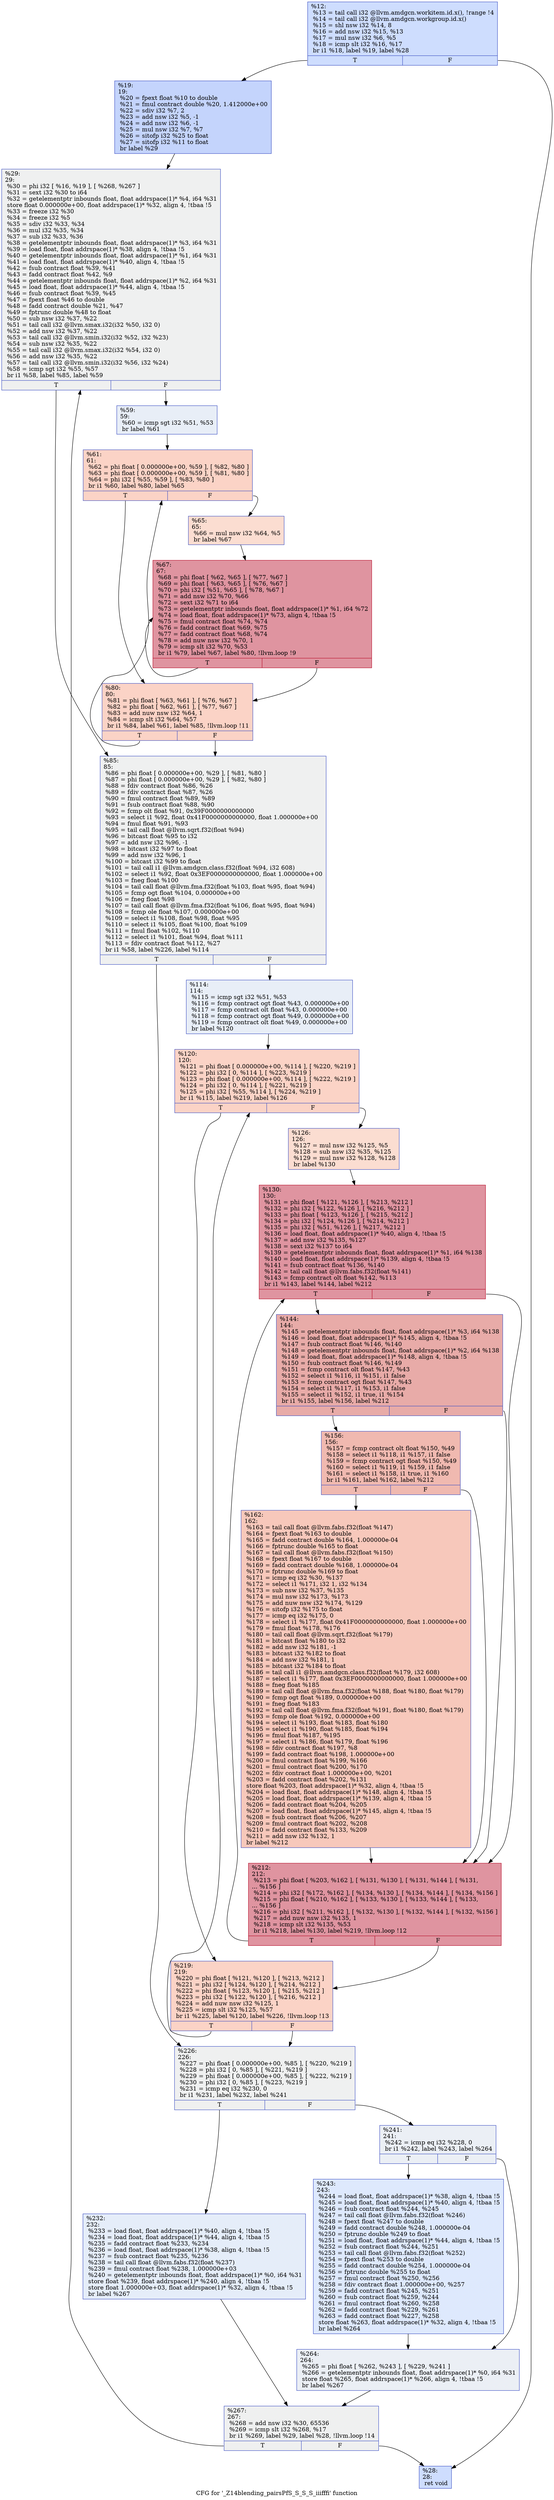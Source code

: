 digraph "CFG for '_Z14blending_pairsPfS_S_S_S_iiifffi' function" {
	label="CFG for '_Z14blending_pairsPfS_S_S_S_iiifffi' function";

	Node0x5bd2a00 [shape=record,color="#3d50c3ff", style=filled, fillcolor="#8fb1fe70",label="{%12:\l  %13 = tail call i32 @llvm.amdgcn.workitem.id.x(), !range !4\l  %14 = tail call i32 @llvm.amdgcn.workgroup.id.x()\l  %15 = shl nsw i32 %14, 8\l  %16 = add nsw i32 %15, %13\l  %17 = mul nsw i32 %6, %5\l  %18 = icmp slt i32 %16, %17\l  br i1 %18, label %19, label %28\l|{<s0>T|<s1>F}}"];
	Node0x5bd2a00:s0 -> Node0x5bd4e40;
	Node0x5bd2a00:s1 -> Node0x5bd4ed0;
	Node0x5bd4e40 [shape=record,color="#3d50c3ff", style=filled, fillcolor="#7a9df870",label="{%19:\l19:                                               \l  %20 = fpext float %10 to double\l  %21 = fmul contract double %20, 1.412000e+00\l  %22 = sdiv i32 %7, 2\l  %23 = add nsw i32 %5, -1\l  %24 = add nsw i32 %6, -1\l  %25 = mul nsw i32 %7, %7\l  %26 = sitofp i32 %25 to float\l  %27 = sitofp i32 %11 to float\l  br label %29\l}"];
	Node0x5bd4e40 -> Node0x5bd5ea0;
	Node0x5bd4ed0 [shape=record,color="#3d50c3ff", style=filled, fillcolor="#8fb1fe70",label="{%28:\l28:                                               \l  ret void\l}"];
	Node0x5bd5ea0 [shape=record,color="#3d50c3ff", style=filled, fillcolor="#dbdcde70",label="{%29:\l29:                                               \l  %30 = phi i32 [ %16, %19 ], [ %268, %267 ]\l  %31 = sext i32 %30 to i64\l  %32 = getelementptr inbounds float, float addrspace(1)* %4, i64 %31\l  store float 0.000000e+00, float addrspace(1)* %32, align 4, !tbaa !5\l  %33 = freeze i32 %30\l  %34 = freeze i32 %5\l  %35 = sdiv i32 %33, %34\l  %36 = mul i32 %35, %34\l  %37 = sub i32 %33, %36\l  %38 = getelementptr inbounds float, float addrspace(1)* %3, i64 %31\l  %39 = load float, float addrspace(1)* %38, align 4, !tbaa !5\l  %40 = getelementptr inbounds float, float addrspace(1)* %1, i64 %31\l  %41 = load float, float addrspace(1)* %40, align 4, !tbaa !5\l  %42 = fsub contract float %39, %41\l  %43 = fadd contract float %42, %9\l  %44 = getelementptr inbounds float, float addrspace(1)* %2, i64 %31\l  %45 = load float, float addrspace(1)* %44, align 4, !tbaa !5\l  %46 = fsub contract float %39, %45\l  %47 = fpext float %46 to double\l  %48 = fadd contract double %21, %47\l  %49 = fptrunc double %48 to float\l  %50 = sub nsw i32 %37, %22\l  %51 = tail call i32 @llvm.smax.i32(i32 %50, i32 0)\l  %52 = add nsw i32 %37, %22\l  %53 = tail call i32 @llvm.smin.i32(i32 %52, i32 %23)\l  %54 = sub nsw i32 %35, %22\l  %55 = tail call i32 @llvm.smax.i32(i32 %54, i32 0)\l  %56 = add nsw i32 %35, %22\l  %57 = tail call i32 @llvm.smin.i32(i32 %56, i32 %24)\l  %58 = icmp sgt i32 %55, %57\l  br i1 %58, label %85, label %59\l|{<s0>T|<s1>F}}"];
	Node0x5bd5ea0:s0 -> Node0x5bd7e60;
	Node0x5bd5ea0:s1 -> Node0x5bd7ef0;
	Node0x5bd7ef0 [shape=record,color="#3d50c3ff", style=filled, fillcolor="#cbd8ee70",label="{%59:\l59:                                               \l  %60 = icmp sgt i32 %51, %53\l  br label %61\l}"];
	Node0x5bd7ef0 -> Node0x5bd80c0;
	Node0x5bd80c0 [shape=record,color="#3d50c3ff", style=filled, fillcolor="#f59c7d70",label="{%61:\l61:                                               \l  %62 = phi float [ 0.000000e+00, %59 ], [ %82, %80 ]\l  %63 = phi float [ 0.000000e+00, %59 ], [ %81, %80 ]\l  %64 = phi i32 [ %55, %59 ], [ %83, %80 ]\l  br i1 %60, label %80, label %65\l|{<s0>T|<s1>F}}"];
	Node0x5bd80c0:s0 -> Node0x5bd8180;
	Node0x5bd80c0:s1 -> Node0x5bd6230;
	Node0x5bd6230 [shape=record,color="#3d50c3ff", style=filled, fillcolor="#f7b39670",label="{%65:\l65:                                               \l  %66 = mul nsw i32 %64, %5\l  br label %67\l}"];
	Node0x5bd6230 -> Node0x5bd8910;
	Node0x5bd8910 [shape=record,color="#b70d28ff", style=filled, fillcolor="#b70d2870",label="{%67:\l67:                                               \l  %68 = phi float [ %62, %65 ], [ %77, %67 ]\l  %69 = phi float [ %63, %65 ], [ %76, %67 ]\l  %70 = phi i32 [ %51, %65 ], [ %78, %67 ]\l  %71 = add nsw i32 %70, %66\l  %72 = sext i32 %71 to i64\l  %73 = getelementptr inbounds float, float addrspace(1)* %1, i64 %72\l  %74 = load float, float addrspace(1)* %73, align 4, !tbaa !5\l  %75 = fmul contract float %74, %74\l  %76 = fadd contract float %69, %75\l  %77 = fadd contract float %68, %74\l  %78 = add nuw nsw i32 %70, 1\l  %79 = icmp slt i32 %70, %53\l  br i1 %79, label %67, label %80, !llvm.loop !9\l|{<s0>T|<s1>F}}"];
	Node0x5bd8910:s0 -> Node0x5bd8910;
	Node0x5bd8910:s1 -> Node0x5bd8180;
	Node0x5bd8180 [shape=record,color="#3d50c3ff", style=filled, fillcolor="#f59c7d70",label="{%80:\l80:                                               \l  %81 = phi float [ %63, %61 ], [ %76, %67 ]\l  %82 = phi float [ %62, %61 ], [ %77, %67 ]\l  %83 = add nuw nsw i32 %64, 1\l  %84 = icmp slt i32 %64, %57\l  br i1 %84, label %61, label %85, !llvm.loop !11\l|{<s0>T|<s1>F}}"];
	Node0x5bd8180:s0 -> Node0x5bd80c0;
	Node0x5bd8180:s1 -> Node0x5bd7e60;
	Node0x5bd7e60 [shape=record,color="#3d50c3ff", style=filled, fillcolor="#dbdcde70",label="{%85:\l85:                                               \l  %86 = phi float [ 0.000000e+00, %29 ], [ %81, %80 ]\l  %87 = phi float [ 0.000000e+00, %29 ], [ %82, %80 ]\l  %88 = fdiv contract float %86, %26\l  %89 = fdiv contract float %87, %26\l  %90 = fmul contract float %89, %89\l  %91 = fsub contract float %88, %90\l  %92 = fcmp olt float %91, 0x39F0000000000000\l  %93 = select i1 %92, float 0x41F0000000000000, float 1.000000e+00\l  %94 = fmul float %91, %93\l  %95 = tail call float @llvm.sqrt.f32(float %94)\l  %96 = bitcast float %95 to i32\l  %97 = add nsw i32 %96, -1\l  %98 = bitcast i32 %97 to float\l  %99 = add nsw i32 %96, 1\l  %100 = bitcast i32 %99 to float\l  %101 = tail call i1 @llvm.amdgcn.class.f32(float %94, i32 608)\l  %102 = select i1 %92, float 0x3EF0000000000000, float 1.000000e+00\l  %103 = fneg float %100\l  %104 = tail call float @llvm.fma.f32(float %103, float %95, float %94)\l  %105 = fcmp ogt float %104, 0.000000e+00\l  %106 = fneg float %98\l  %107 = tail call float @llvm.fma.f32(float %106, float %95, float %94)\l  %108 = fcmp ole float %107, 0.000000e+00\l  %109 = select i1 %108, float %98, float %95\l  %110 = select i1 %105, float %100, float %109\l  %111 = fmul float %102, %110\l  %112 = select i1 %101, float %94, float %111\l  %113 = fdiv contract float %112, %27\l  br i1 %58, label %226, label %114\l|{<s0>T|<s1>F}}"];
	Node0x5bd7e60:s0 -> Node0x5bdac20;
	Node0x5bd7e60:s1 -> Node0x5bdacb0;
	Node0x5bdacb0 [shape=record,color="#3d50c3ff", style=filled, fillcolor="#cbd8ee70",label="{%114:\l114:                                              \l  %115 = icmp sgt i32 %51, %53\l  %116 = fcmp contract ogt float %43, 0.000000e+00\l  %117 = fcmp contract olt float %43, 0.000000e+00\l  %118 = fcmp contract ogt float %49, 0.000000e+00\l  %119 = fcmp contract olt float %49, 0.000000e+00\l  br label %120\l}"];
	Node0x5bdacb0 -> Node0x5bdb0c0;
	Node0x5bdb0c0 [shape=record,color="#3d50c3ff", style=filled, fillcolor="#f59c7d70",label="{%120:\l120:                                              \l  %121 = phi float [ 0.000000e+00, %114 ], [ %220, %219 ]\l  %122 = phi i32 [ 0, %114 ], [ %223, %219 ]\l  %123 = phi float [ 0.000000e+00, %114 ], [ %222, %219 ]\l  %124 = phi i32 [ 0, %114 ], [ %221, %219 ]\l  %125 = phi i32 [ %55, %114 ], [ %224, %219 ]\l  br i1 %115, label %219, label %126\l|{<s0>T|<s1>F}}"];
	Node0x5bdb0c0:s0 -> Node0x5bdb180;
	Node0x5bdb0c0:s1 -> Node0x5bdb740;
	Node0x5bdb740 [shape=record,color="#3d50c3ff", style=filled, fillcolor="#f7b39670",label="{%126:\l126:                                              \l  %127 = mul nsw i32 %125, %5\l  %128 = sub nsw i32 %35, %125\l  %129 = mul nsw i32 %128, %128\l  br label %130\l}"];
	Node0x5bdb740 -> Node0x5bd8590;
	Node0x5bd8590 [shape=record,color="#b70d28ff", style=filled, fillcolor="#b70d2870",label="{%130:\l130:                                              \l  %131 = phi float [ %121, %126 ], [ %213, %212 ]\l  %132 = phi i32 [ %122, %126 ], [ %216, %212 ]\l  %133 = phi float [ %123, %126 ], [ %215, %212 ]\l  %134 = phi i32 [ %124, %126 ], [ %214, %212 ]\l  %135 = phi i32 [ %51, %126 ], [ %217, %212 ]\l  %136 = load float, float addrspace(1)* %40, align 4, !tbaa !5\l  %137 = add nsw i32 %135, %127\l  %138 = sext i32 %137 to i64\l  %139 = getelementptr inbounds float, float addrspace(1)* %1, i64 %138\l  %140 = load float, float addrspace(1)* %139, align 4, !tbaa !5\l  %141 = fsub contract float %136, %140\l  %142 = tail call float @llvm.fabs.f32(float %141)\l  %143 = fcmp contract olt float %142, %113\l  br i1 %143, label %144, label %212\l|{<s0>T|<s1>F}}"];
	Node0x5bd8590:s0 -> Node0x5bdcab0;
	Node0x5bd8590:s1 -> Node0x5bd8680;
	Node0x5bdcab0 [shape=record,color="#3d50c3ff", style=filled, fillcolor="#cc403a70",label="{%144:\l144:                                              \l  %145 = getelementptr inbounds float, float addrspace(1)* %3, i64 %138\l  %146 = load float, float addrspace(1)* %145, align 4, !tbaa !5\l  %147 = fsub contract float %146, %140\l  %148 = getelementptr inbounds float, float addrspace(1)* %2, i64 %138\l  %149 = load float, float addrspace(1)* %148, align 4, !tbaa !5\l  %150 = fsub contract float %146, %149\l  %151 = fcmp contract olt float %147, %43\l  %152 = select i1 %116, i1 %151, i1 false\l  %153 = fcmp contract ogt float %147, %43\l  %154 = select i1 %117, i1 %153, i1 false\l  %155 = select i1 %152, i1 true, i1 %154\l  br i1 %155, label %156, label %212\l|{<s0>T|<s1>F}}"];
	Node0x5bdcab0:s0 -> Node0x5bdd2c0;
	Node0x5bdcab0:s1 -> Node0x5bd8680;
	Node0x5bdd2c0 [shape=record,color="#3d50c3ff", style=filled, fillcolor="#de614d70",label="{%156:\l156:                                              \l  %157 = fcmp contract olt float %150, %49\l  %158 = select i1 %118, i1 %157, i1 false\l  %159 = fcmp contract ogt float %150, %49\l  %160 = select i1 %119, i1 %159, i1 false\l  %161 = select i1 %158, i1 true, i1 %160\l  br i1 %161, label %162, label %212\l|{<s0>T|<s1>F}}"];
	Node0x5bdd2c0:s0 -> Node0x5bdd6f0;
	Node0x5bdd2c0:s1 -> Node0x5bd8680;
	Node0x5bdd6f0 [shape=record,color="#3d50c3ff", style=filled, fillcolor="#ed836670",label="{%162:\l162:                                              \l  %163 = tail call float @llvm.fabs.f32(float %147)\l  %164 = fpext float %163 to double\l  %165 = fadd contract double %164, 1.000000e-04\l  %166 = fptrunc double %165 to float\l  %167 = tail call float @llvm.fabs.f32(float %150)\l  %168 = fpext float %167 to double\l  %169 = fadd contract double %168, 1.000000e-04\l  %170 = fptrunc double %169 to float\l  %171 = icmp eq i32 %30, %137\l  %172 = select i1 %171, i32 1, i32 %134\l  %173 = sub nsw i32 %37, %135\l  %174 = mul nsw i32 %173, %173\l  %175 = add nuw nsw i32 %174, %129\l  %176 = sitofp i32 %175 to float\l  %177 = icmp eq i32 %175, 0\l  %178 = select i1 %177, float 0x41F0000000000000, float 1.000000e+00\l  %179 = fmul float %178, %176\l  %180 = tail call float @llvm.sqrt.f32(float %179)\l  %181 = bitcast float %180 to i32\l  %182 = add nsw i32 %181, -1\l  %183 = bitcast i32 %182 to float\l  %184 = add nsw i32 %181, 1\l  %185 = bitcast i32 %184 to float\l  %186 = tail call i1 @llvm.amdgcn.class.f32(float %179, i32 608)\l  %187 = select i1 %177, float 0x3EF0000000000000, float 1.000000e+00\l  %188 = fneg float %185\l  %189 = tail call float @llvm.fma.f32(float %188, float %180, float %179)\l  %190 = fcmp ogt float %189, 0.000000e+00\l  %191 = fneg float %183\l  %192 = tail call float @llvm.fma.f32(float %191, float %180, float %179)\l  %193 = fcmp ole float %192, 0.000000e+00\l  %194 = select i1 %193, float %183, float %180\l  %195 = select i1 %190, float %185, float %194\l  %196 = fmul float %187, %195\l  %197 = select i1 %186, float %179, float %196\l  %198 = fdiv contract float %197, %8\l  %199 = fadd contract float %198, 1.000000e+00\l  %200 = fmul contract float %199, %166\l  %201 = fmul contract float %200, %170\l  %202 = fdiv contract float 1.000000e+00, %201\l  %203 = fadd contract float %202, %131\l  store float %203, float addrspace(1)* %32, align 4, !tbaa !5\l  %204 = load float, float addrspace(1)* %148, align 4, !tbaa !5\l  %205 = load float, float addrspace(1)* %139, align 4, !tbaa !5\l  %206 = fadd contract float %204, %205\l  %207 = load float, float addrspace(1)* %145, align 4, !tbaa !5\l  %208 = fsub contract float %206, %207\l  %209 = fmul contract float %202, %208\l  %210 = fadd contract float %133, %209\l  %211 = add nsw i32 %132, 1\l  br label %212\l}"];
	Node0x5bdd6f0 -> Node0x5bd8680;
	Node0x5bd8680 [shape=record,color="#b70d28ff", style=filled, fillcolor="#b70d2870",label="{%212:\l212:                                              \l  %213 = phi float [ %203, %162 ], [ %131, %130 ], [ %131, %144 ], [ %131,\l... %156 ]\l  %214 = phi i32 [ %172, %162 ], [ %134, %130 ], [ %134, %144 ], [ %134, %156 ]\l  %215 = phi float [ %210, %162 ], [ %133, %130 ], [ %133, %144 ], [ %133,\l... %156 ]\l  %216 = phi i32 [ %211, %162 ], [ %132, %130 ], [ %132, %144 ], [ %132, %156 ]\l  %217 = add nuw nsw i32 %135, 1\l  %218 = icmp slt i32 %135, %53\l  br i1 %218, label %130, label %219, !llvm.loop !12\l|{<s0>T|<s1>F}}"];
	Node0x5bd8680:s0 -> Node0x5bd8590;
	Node0x5bd8680:s1 -> Node0x5bdb180;
	Node0x5bdb180 [shape=record,color="#3d50c3ff", style=filled, fillcolor="#f59c7d70",label="{%219:\l219:                                              \l  %220 = phi float [ %121, %120 ], [ %213, %212 ]\l  %221 = phi i32 [ %124, %120 ], [ %214, %212 ]\l  %222 = phi float [ %123, %120 ], [ %215, %212 ]\l  %223 = phi i32 [ %122, %120 ], [ %216, %212 ]\l  %224 = add nuw nsw i32 %125, 1\l  %225 = icmp slt i32 %125, %57\l  br i1 %225, label %120, label %226, !llvm.loop !13\l|{<s0>T|<s1>F}}"];
	Node0x5bdb180:s0 -> Node0x5bdb0c0;
	Node0x5bdb180:s1 -> Node0x5bdac20;
	Node0x5bdac20 [shape=record,color="#3d50c3ff", style=filled, fillcolor="#dbdcde70",label="{%226:\l226:                                              \l  %227 = phi float [ 0.000000e+00, %85 ], [ %220, %219 ]\l  %228 = phi i32 [ 0, %85 ], [ %221, %219 ]\l  %229 = phi float [ 0.000000e+00, %85 ], [ %222, %219 ]\l  %230 = phi i32 [ 0, %85 ], [ %223, %219 ]\l  %231 = icmp eq i32 %230, 0\l  br i1 %231, label %232, label %241\l|{<s0>T|<s1>F}}"];
	Node0x5bdac20:s0 -> Node0x5be05e0;
	Node0x5bdac20:s1 -> Node0x5be0630;
	Node0x5be05e0 [shape=record,color="#3d50c3ff", style=filled, fillcolor="#c5d6f270",label="{%232:\l232:                                              \l  %233 = load float, float addrspace(1)* %40, align 4, !tbaa !5\l  %234 = load float, float addrspace(1)* %44, align 4, !tbaa !5\l  %235 = fadd contract float %233, %234\l  %236 = load float, float addrspace(1)* %38, align 4, !tbaa !5\l  %237 = fsub contract float %235, %236\l  %238 = tail call float @llvm.fabs.f32(float %237)\l  %239 = fmul contract float %238, 1.000000e+03\l  %240 = getelementptr inbounds float, float addrspace(1)* %0, i64 %31\l  store float %239, float addrspace(1)* %240, align 4, !tbaa !5\l  store float 1.000000e+03, float addrspace(1)* %32, align 4, !tbaa !5\l  br label %267\l}"];
	Node0x5be05e0 -> Node0x5bd6020;
	Node0x5be0630 [shape=record,color="#3d50c3ff", style=filled, fillcolor="#d1dae970",label="{%241:\l241:                                              \l  %242 = icmp eq i32 %228, 0\l  br i1 %242, label %243, label %264\l|{<s0>T|<s1>F}}"];
	Node0x5be0630:s0 -> Node0x5be0de0;
	Node0x5be0630:s1 -> Node0x5be0e30;
	Node0x5be0de0 [shape=record,color="#3d50c3ff", style=filled, fillcolor="#b5cdfa70",label="{%243:\l243:                                              \l  %244 = load float, float addrspace(1)* %38, align 4, !tbaa !5\l  %245 = load float, float addrspace(1)* %40, align 4, !tbaa !5\l  %246 = fsub contract float %244, %245\l  %247 = tail call float @llvm.fabs.f32(float %246)\l  %248 = fpext float %247 to double\l  %249 = fadd contract double %248, 1.000000e-04\l  %250 = fptrunc double %249 to float\l  %251 = load float, float addrspace(1)* %44, align 4, !tbaa !5\l  %252 = fsub contract float %244, %251\l  %253 = tail call float @llvm.fabs.f32(float %252)\l  %254 = fpext float %253 to double\l  %255 = fadd contract double %254, 1.000000e-04\l  %256 = fptrunc double %255 to float\l  %257 = fmul contract float %250, %256\l  %258 = fdiv contract float 1.000000e+00, %257\l  %259 = fadd contract float %245, %251\l  %260 = fsub contract float %259, %244\l  %261 = fmul contract float %260, %258\l  %262 = fadd contract float %229, %261\l  %263 = fadd contract float %227, %258\l  store float %263, float addrspace(1)* %32, align 4, !tbaa !5\l  br label %264\l}"];
	Node0x5be0de0 -> Node0x5be0e30;
	Node0x5be0e30 [shape=record,color="#3d50c3ff", style=filled, fillcolor="#d1dae970",label="{%264:\l264:                                              \l  %265 = phi float [ %262, %243 ], [ %229, %241 ]\l  %266 = getelementptr inbounds float, float addrspace(1)* %0, i64 %31\l  store float %265, float addrspace(1)* %266, align 4, !tbaa !5\l  br label %267\l}"];
	Node0x5be0e30 -> Node0x5bd6020;
	Node0x5bd6020 [shape=record,color="#3d50c3ff", style=filled, fillcolor="#dbdcde70",label="{%267:\l267:                                              \l  %268 = add nsw i32 %30, 65536\l  %269 = icmp slt i32 %268, %17\l  br i1 %269, label %29, label %28, !llvm.loop !14\l|{<s0>T|<s1>F}}"];
	Node0x5bd6020:s0 -> Node0x5bd5ea0;
	Node0x5bd6020:s1 -> Node0x5bd4ed0;
}
